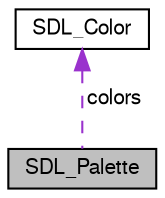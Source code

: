 digraph "SDL_Palette"
{
 // LATEX_PDF_SIZE
  edge [fontname="FreeSans",fontsize="10",labelfontname="FreeSans",labelfontsize="10"];
  node [fontname="FreeSans",fontsize="10",shape=record];
  Node1 [label="SDL_Palette",height=0.2,width=0.4,color="black", fillcolor="grey75", style="filled", fontcolor="black",tooltip=" "];
  Node2 -> Node1 [dir="back",color="darkorchid3",fontsize="10",style="dashed",label=" colors" ,fontname="FreeSans"];
  Node2 [label="SDL_Color",height=0.2,width=0.4,color="black", fillcolor="white", style="filled",URL="$d5/dcc/struct_s_d_l___color.html",tooltip=" "];
}
